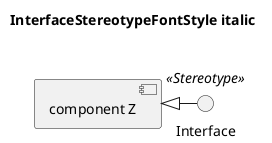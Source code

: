 @startuml
'!include ../../../plantuml-styles/plantuml-ae-skinparam-ex.iuml

skinparam InterfaceStereotypeFontStyle italic

title InterfaceStereotypeFontStyle italic\n

interface Interface <<Stereotype>>

component "component Z" as z

z <|- Interface

@enduml